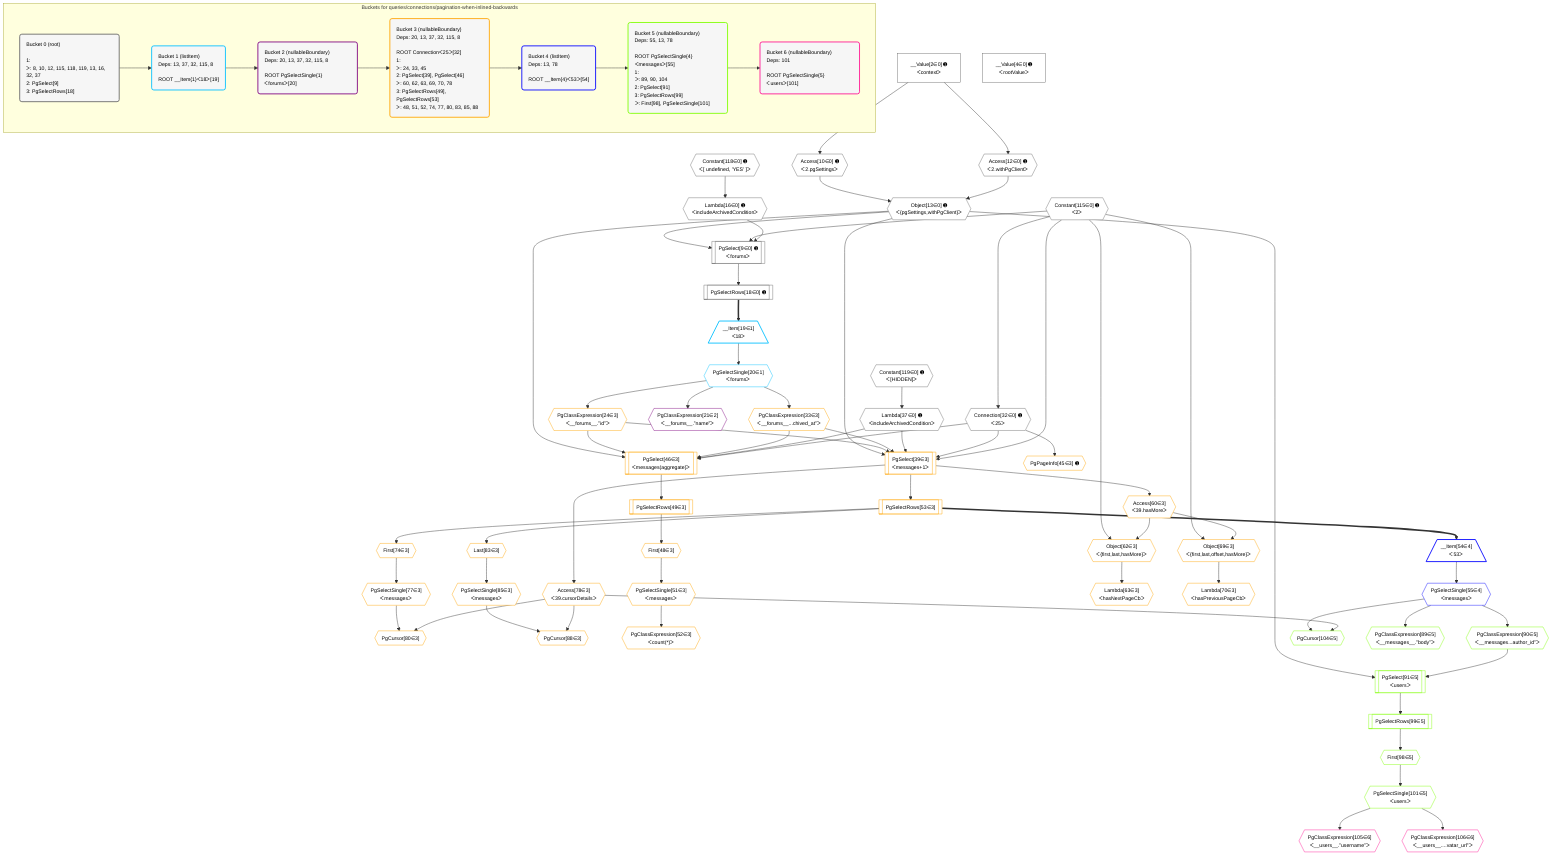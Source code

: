 %%{init: {'themeVariables': { 'fontSize': '12px'}}}%%
graph TD
    classDef path fill:#eee,stroke:#000,color:#000
    classDef plan fill:#fff,stroke-width:1px,color:#000
    classDef itemplan fill:#fff,stroke-width:2px,color:#000
    classDef unbatchedplan fill:#dff,stroke-width:1px,color:#000
    classDef sideeffectplan fill:#fcc,stroke-width:2px,color:#000
    classDef bucket fill:#f6f6f6,color:#000,stroke-width:2px,text-align:left

    subgraph "Buckets for queries/connections/pagination-when-inlined-backwards"
    Bucket0("Bucket 0 (root)<br /><br />1: <br />ᐳ: 8, 10, 12, 115, 118, 119, 13, 16, 32, 37<br />2: PgSelect[9]<br />3: PgSelectRows[18]"):::bucket
    Bucket1("Bucket 1 (listItem)<br />Deps: 13, 37, 32, 115, 8<br /><br />ROOT __Item{1}ᐸ18ᐳ[19]"):::bucket
    Bucket2("Bucket 2 (nullableBoundary)<br />Deps: 20, 13, 37, 32, 115, 8<br /><br />ROOT PgSelectSingle{1}ᐸforumsᐳ[20]"):::bucket
    Bucket3("Bucket 3 (nullableBoundary)<br />Deps: 20, 13, 37, 32, 115, 8<br /><br />ROOT Connectionᐸ25ᐳ[32]<br />1: <br />ᐳ: 24, 33, 45<br />2: PgSelect[39], PgSelect[46]<br />ᐳ: 60, 62, 63, 69, 70, 78<br />3: PgSelectRows[49], PgSelectRows[53]<br />ᐳ: 48, 51, 52, 74, 77, 80, 83, 85, 88"):::bucket
    Bucket4("Bucket 4 (listItem)<br />Deps: 13, 78<br /><br />ROOT __Item{4}ᐸ53ᐳ[54]"):::bucket
    Bucket5("Bucket 5 (nullableBoundary)<br />Deps: 55, 13, 78<br /><br />ROOT PgSelectSingle{4}ᐸmessagesᐳ[55]<br />1: <br />ᐳ: 89, 90, 104<br />2: PgSelect[91]<br />3: PgSelectRows[99]<br />ᐳ: First[98], PgSelectSingle[101]"):::bucket
    Bucket6("Bucket 6 (nullableBoundary)<br />Deps: 101<br /><br />ROOT PgSelectSingle{5}ᐸusersᐳ[101]"):::bucket
    end
    Bucket0 --> Bucket1
    Bucket1 --> Bucket2
    Bucket2 --> Bucket3
    Bucket3 --> Bucket4
    Bucket4 --> Bucket5
    Bucket5 --> Bucket6

    %% plan dependencies
    PgSelect9[["PgSelect[9∈0] ➊<br />ᐸforumsᐳ"]]:::plan
    Object13{{"Object[13∈0] ➊<br />ᐸ{pgSettings,withPgClient}ᐳ"}}:::plan
    Constant115{{"Constant[115∈0] ➊<br />ᐸ2ᐳ"}}:::plan
    Lambda16{{"Lambda[16∈0] ➊<br />ᐸincludeArchivedConditionᐳ"}}:::plan
    Object13 & Constant115 & Lambda16 --> PgSelect9
    Access10{{"Access[10∈0] ➊<br />ᐸ2.pgSettingsᐳ"}}:::plan
    Access12{{"Access[12∈0] ➊<br />ᐸ2.withPgClientᐳ"}}:::plan
    Access10 & Access12 --> Object13
    __Value2["__Value[2∈0] ➊<br />ᐸcontextᐳ"]:::plan
    __Value2 --> Access10
    __Value2 --> Access12
    Constant118{{"Constant[118∈0] ➊<br />ᐸ[ undefined, 'YES' ]ᐳ"}}:::plan
    Constant118 --> Lambda16
    PgSelectRows18[["PgSelectRows[18∈0] ➊"]]:::plan
    PgSelect9 --> PgSelectRows18
    Connection32{{"Connection[32∈0] ➊<br />ᐸ25ᐳ"}}:::plan
    Constant115 --> Connection32
    Lambda37{{"Lambda[37∈0] ➊<br />ᐸincludeArchivedConditionᐳ"}}:::plan
    Constant119{{"Constant[119∈0] ➊<br />ᐸ[HIDDEN]ᐳ"}}:::plan
    Constant119 --> Lambda37
    __Value4["__Value[4∈0] ➊<br />ᐸrootValueᐳ"]:::plan
    __Item19[/"__Item[19∈1]<br />ᐸ18ᐳ"\]:::itemplan
    PgSelectRows18 ==> __Item19
    PgSelectSingle20{{"PgSelectSingle[20∈1]<br />ᐸforumsᐳ"}}:::plan
    __Item19 --> PgSelectSingle20
    PgClassExpression21{{"PgClassExpression[21∈2]<br />ᐸ__forums__.”name”ᐳ"}}:::plan
    PgSelectSingle20 --> PgClassExpression21
    PgSelect39[["PgSelect[39∈3]<br />ᐸmessages+1ᐳ"]]:::plan
    PgClassExpression24{{"PgClassExpression[24∈3]<br />ᐸ__forums__.”id”ᐳ"}}:::plan
    PgClassExpression33{{"PgClassExpression[33∈3]<br />ᐸ__forums__...chived_at”ᐳ"}}:::plan
    Object13 & PgClassExpression24 & PgClassExpression33 & Lambda37 & Connection32 & Constant115 --> PgSelect39
    PgSelect46[["PgSelect[46∈3]<br />ᐸmessages(aggregate)ᐳ"]]:::plan
    Object13 & PgClassExpression24 & PgClassExpression33 & Lambda37 & Connection32 --> PgSelect46
    Object69{{"Object[69∈3]<br />ᐸ{first,last,offset,hasMore}ᐳ"}}:::plan
    Access60{{"Access[60∈3]<br />ᐸ39.hasMoreᐳ"}}:::plan
    Constant115 & Access60 --> Object69
    Object62{{"Object[62∈3]<br />ᐸ{first,last,hasMore}ᐳ"}}:::plan
    Constant115 & Access60 --> Object62
    PgCursor80{{"PgCursor[80∈3]"}}:::plan
    PgSelectSingle77{{"PgSelectSingle[77∈3]<br />ᐸmessagesᐳ"}}:::plan
    Access78{{"Access[78∈3]<br />ᐸ39.cursorDetailsᐳ"}}:::plan
    PgSelectSingle77 & Access78 --> PgCursor80
    PgCursor88{{"PgCursor[88∈3]"}}:::plan
    PgSelectSingle85{{"PgSelectSingle[85∈3]<br />ᐸmessagesᐳ"}}:::plan
    PgSelectSingle85 & Access78 --> PgCursor88
    PgSelectSingle20 --> PgClassExpression24
    PgSelectSingle20 --> PgClassExpression33
    PgPageInfo45{{"PgPageInfo[45∈3] ➊"}}:::plan
    Connection32 --> PgPageInfo45
    First48{{"First[48∈3]"}}:::plan
    PgSelectRows49[["PgSelectRows[49∈3]"]]:::plan
    PgSelectRows49 --> First48
    PgSelect46 --> PgSelectRows49
    PgSelectSingle51{{"PgSelectSingle[51∈3]<br />ᐸmessagesᐳ"}}:::plan
    First48 --> PgSelectSingle51
    PgClassExpression52{{"PgClassExpression[52∈3]<br />ᐸcount(*)ᐳ"}}:::plan
    PgSelectSingle51 --> PgClassExpression52
    PgSelectRows53[["PgSelectRows[53∈3]"]]:::plan
    PgSelect39 --> PgSelectRows53
    PgSelect39 --> Access60
    Lambda63{{"Lambda[63∈3]<br />ᐸhasNextPageCbᐳ"}}:::plan
    Object62 --> Lambda63
    Lambda70{{"Lambda[70∈3]<br />ᐸhasPreviousPageCbᐳ"}}:::plan
    Object69 --> Lambda70
    First74{{"First[74∈3]"}}:::plan
    PgSelectRows53 --> First74
    First74 --> PgSelectSingle77
    PgSelect39 --> Access78
    Last83{{"Last[83∈3]"}}:::plan
    PgSelectRows53 --> Last83
    Last83 --> PgSelectSingle85
    __Item54[/"__Item[54∈4]<br />ᐸ53ᐳ"\]:::itemplan
    PgSelectRows53 ==> __Item54
    PgSelectSingle55{{"PgSelectSingle[55∈4]<br />ᐸmessagesᐳ"}}:::plan
    __Item54 --> PgSelectSingle55
    PgSelect91[["PgSelect[91∈5]<br />ᐸusersᐳ"]]:::plan
    PgClassExpression90{{"PgClassExpression[90∈5]<br />ᐸ__messages...author_id”ᐳ"}}:::plan
    Object13 & PgClassExpression90 --> PgSelect91
    PgCursor104{{"PgCursor[104∈5]"}}:::plan
    PgSelectSingle55 & Access78 --> PgCursor104
    PgClassExpression89{{"PgClassExpression[89∈5]<br />ᐸ__messages__.”body”ᐳ"}}:::plan
    PgSelectSingle55 --> PgClassExpression89
    PgSelectSingle55 --> PgClassExpression90
    First98{{"First[98∈5]"}}:::plan
    PgSelectRows99[["PgSelectRows[99∈5]"]]:::plan
    PgSelectRows99 --> First98
    PgSelect91 --> PgSelectRows99
    PgSelectSingle101{{"PgSelectSingle[101∈5]<br />ᐸusersᐳ"}}:::plan
    First98 --> PgSelectSingle101
    PgClassExpression105{{"PgClassExpression[105∈6]<br />ᐸ__users__.”username”ᐳ"}}:::plan
    PgSelectSingle101 --> PgClassExpression105
    PgClassExpression106{{"PgClassExpression[106∈6]<br />ᐸ__users__....vatar_url”ᐳ"}}:::plan
    PgSelectSingle101 --> PgClassExpression106

    %% define steps
    classDef bucket0 stroke:#696969
    class Bucket0,__Value2,__Value4,PgSelect9,Access10,Access12,Object13,Lambda16,PgSelectRows18,Connection32,Lambda37,Constant115,Constant118,Constant119 bucket0
    classDef bucket1 stroke:#00bfff
    class Bucket1,__Item19,PgSelectSingle20 bucket1
    classDef bucket2 stroke:#7f007f
    class Bucket2,PgClassExpression21 bucket2
    classDef bucket3 stroke:#ffa500
    class Bucket3,PgClassExpression24,PgClassExpression33,PgSelect39,PgPageInfo45,PgSelect46,First48,PgSelectRows49,PgSelectSingle51,PgClassExpression52,PgSelectRows53,Access60,Object62,Lambda63,Object69,Lambda70,First74,PgSelectSingle77,Access78,PgCursor80,Last83,PgSelectSingle85,PgCursor88 bucket3
    classDef bucket4 stroke:#0000ff
    class Bucket4,__Item54,PgSelectSingle55 bucket4
    classDef bucket5 stroke:#7fff00
    class Bucket5,PgClassExpression89,PgClassExpression90,PgSelect91,First98,PgSelectRows99,PgSelectSingle101,PgCursor104 bucket5
    classDef bucket6 stroke:#ff1493
    class Bucket6,PgClassExpression105,PgClassExpression106 bucket6